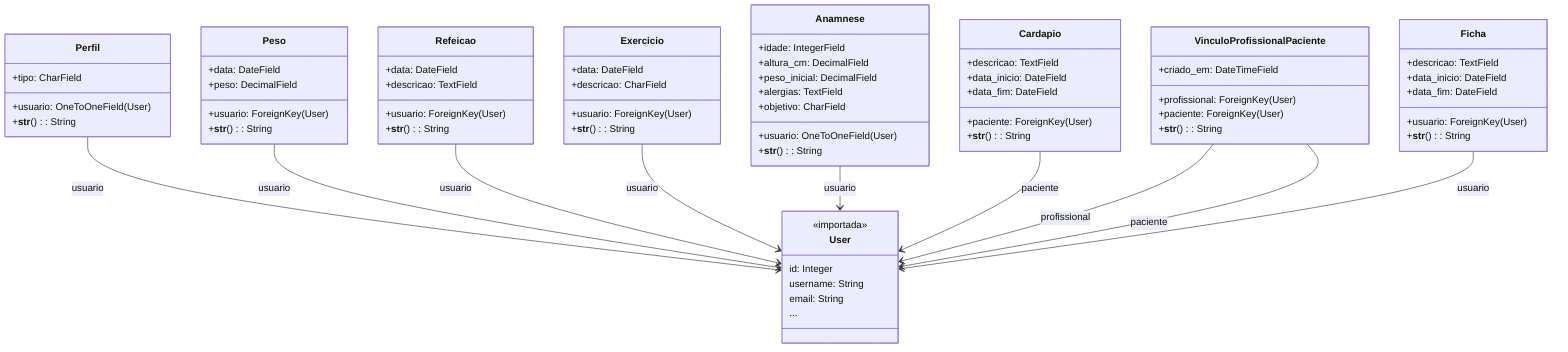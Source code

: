 classDiagram
    %% Classe externa User (Django)
    class User {
        <<importada>>
        id: Integer
        username: String
        email: String
        ...
    }

    %% Modelos do Diary Fit
    class Perfil {
        +usuario: OneToOneField(User)
        +tipo: CharField
        +__str__(): String
    }

    class Peso {
        +usuario: ForeignKey(User)
        +data: DateField
        +peso: DecimalField
        +__str__(): String
    }

    class Refeicao {
        +usuario: ForeignKey(User)
        +data: DateField
        +descricao: TextField
        +__str__(): String
    }

    class Exercicio {
        +usuario: ForeignKey(User)
        +data: DateField
        +descricao: CharField
        +__str__(): String
    }

    class Anamnese {
        +usuario: OneToOneField(User)
        +idade: IntegerField
        +altura_cm: DecimalField
        +peso_inicial: DecimalField
        +alergias: TextField
        +objetivo: CharField
        +__str__(): String
    }

    class Cardapio {
        +paciente: ForeignKey(User)
        +descricao: TextField
        +data_inicio: DateField
        +data_fim: DateField
        +__str__(): String
    }

    class VinculoProfissionalPaciente {
        +profissional: ForeignKey(User)
        +paciente: ForeignKey(User)
        +criado_em: DateTimeField
        +__str__(): String
    }

    class Ficha {
        +usuario: ForeignKey(User)
        +descricao: TextField
        +data_inicio: DateField
        +data_fim: DateField
        +__str__(): String
    }

    %% Associações
    Perfil         --> User : usuario
    Peso           --> User : usuario
    Refeicao       --> User : usuario
    Exercicio      --> User : usuario
    Anamnese       --> User : usuario
    Cardapio       --> User : paciente
    VinculoProfissionalPaciente --> User : profissional
    VinculoProfissionalPaciente --> User : paciente
    Ficha          --> User : usuario